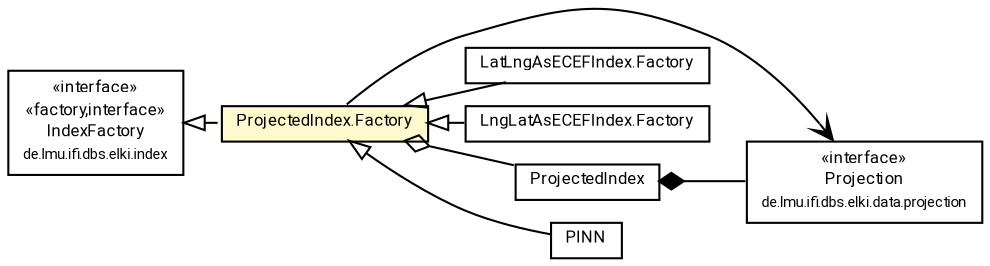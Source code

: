 #!/usr/local/bin/dot
#
# Class diagram 
# Generated by UMLGraph version R5_7_2-60-g0e99a6 (http://www.spinellis.gr/umlgraph/)
#

digraph G {
	graph [fontnames="svg"]
	edge [fontname="Roboto",fontsize=7,labelfontname="Roboto",labelfontsize=7,color="black"];
	node [fontname="Roboto",fontcolor="black",fontsize=8,shape=plaintext,margin=0,width=0,height=0];
	nodesep=0.15;
	ranksep=0.25;
	rankdir=LR;
	// de.lmu.ifi.dbs.elki.index.IndexFactory<V>
	c8450841 [label=<<table title="de.lmu.ifi.dbs.elki.index.IndexFactory" border="0" cellborder="1" cellspacing="0" cellpadding="2" href="../IndexFactory.html" target="_parent">
		<tr><td><table border="0" cellspacing="0" cellpadding="1">
		<tr><td align="center" balign="center"> &#171;interface&#187; </td></tr>
		<tr><td align="center" balign="center"> &#171;factory,interface&#187; </td></tr>
		<tr><td align="center" balign="center"> <font face="Roboto">IndexFactory</font> </td></tr>
		<tr><td align="center" balign="center"> <font face="Roboto" point-size="7.0">de.lmu.ifi.dbs.elki.index</font> </td></tr>
		</table></td></tr>
		</table>>, URL="../IndexFactory.html"];
	// de.lmu.ifi.dbs.elki.data.projection.Projection<IN, OUT>
	c8450930 [label=<<table title="de.lmu.ifi.dbs.elki.data.projection.Projection" border="0" cellborder="1" cellspacing="0" cellpadding="2" href="../../data/projection/Projection.html" target="_parent">
		<tr><td><table border="0" cellspacing="0" cellpadding="1">
		<tr><td align="center" balign="center"> &#171;interface&#187; </td></tr>
		<tr><td align="center" balign="center"> <font face="Roboto">Projection</font> </td></tr>
		<tr><td align="center" balign="center"> <font face="Roboto" point-size="7.0">de.lmu.ifi.dbs.elki.data.projection</font> </td></tr>
		</table></td></tr>
		</table>>, URL="../../data/projection/Projection.html"];
	// de.lmu.ifi.dbs.elki.index.projected.LatLngAsECEFIndex.Factory<O extends de.lmu.ifi.dbs.elki.data.NumberVector>
	c8451969 [label=<<table title="de.lmu.ifi.dbs.elki.index.projected.LatLngAsECEFIndex.Factory" border="0" cellborder="1" cellspacing="0" cellpadding="2" href="LatLngAsECEFIndex.Factory.html" target="_parent">
		<tr><td><table border="0" cellspacing="0" cellpadding="1">
		<tr><td align="center" balign="center"> <font face="Roboto">LatLngAsECEFIndex.Factory</font> </td></tr>
		</table></td></tr>
		</table>>, URL="LatLngAsECEFIndex.Factory.html"];
	// de.lmu.ifi.dbs.elki.index.projected.LngLatAsECEFIndex.Factory<O extends de.lmu.ifi.dbs.elki.data.NumberVector>
	c8451972 [label=<<table title="de.lmu.ifi.dbs.elki.index.projected.LngLatAsECEFIndex.Factory" border="0" cellborder="1" cellspacing="0" cellpadding="2" href="LngLatAsECEFIndex.Factory.html" target="_parent">
		<tr><td><table border="0" cellspacing="0" cellpadding="1">
		<tr><td align="center" balign="center"> <font face="Roboto">LngLatAsECEFIndex.Factory</font> </td></tr>
		</table></td></tr>
		</table>>, URL="LngLatAsECEFIndex.Factory.html"];
	// de.lmu.ifi.dbs.elki.index.projected.ProjectedIndex<O, I>
	c8452062 [label=<<table title="de.lmu.ifi.dbs.elki.index.projected.ProjectedIndex" border="0" cellborder="1" cellspacing="0" cellpadding="2" href="ProjectedIndex.html" target="_parent">
		<tr><td><table border="0" cellspacing="0" cellpadding="1">
		<tr><td align="center" balign="center"> <font face="Roboto">ProjectedIndex</font> </td></tr>
		</table></td></tr>
		</table>>, URL="ProjectedIndex.html"];
	// de.lmu.ifi.dbs.elki.index.projected.ProjectedIndex.Factory<O, I>
	c8452066 [label=<<table title="de.lmu.ifi.dbs.elki.index.projected.ProjectedIndex.Factory" border="0" cellborder="1" cellspacing="0" cellpadding="2" bgcolor="lemonChiffon" href="ProjectedIndex.Factory.html" target="_parent">
		<tr><td><table border="0" cellspacing="0" cellpadding="1">
		<tr><td align="center" balign="center"> <font face="Roboto">ProjectedIndex.Factory</font> </td></tr>
		</table></td></tr>
		</table>>, URL="ProjectedIndex.Factory.html"];
	// de.lmu.ifi.dbs.elki.index.projected.PINN<O extends de.lmu.ifi.dbs.elki.data.NumberVector>
	c8452362 [label=<<table title="de.lmu.ifi.dbs.elki.index.projected.PINN" border="0" cellborder="1" cellspacing="0" cellpadding="2" href="PINN.html" target="_parent">
		<tr><td><table border="0" cellspacing="0" cellpadding="1">
		<tr><td align="center" balign="center"> <font face="Roboto">PINN</font> </td></tr>
		</table></td></tr>
		</table>>, URL="PINN.html"];
	// de.lmu.ifi.dbs.elki.index.projected.LatLngAsECEFIndex.Factory<O extends de.lmu.ifi.dbs.elki.data.NumberVector> extends de.lmu.ifi.dbs.elki.index.projected.ProjectedIndex.Factory<O, I>
	c8452066 -> c8451969 [arrowtail=empty,dir=back,weight=10];
	// de.lmu.ifi.dbs.elki.index.projected.LngLatAsECEFIndex.Factory<O extends de.lmu.ifi.dbs.elki.data.NumberVector> extends de.lmu.ifi.dbs.elki.index.projected.ProjectedIndex.Factory<O, I>
	c8452066 -> c8451972 [arrowtail=empty,dir=back,weight=10];
	// de.lmu.ifi.dbs.elki.index.projected.ProjectedIndex<O, I> composed de.lmu.ifi.dbs.elki.data.projection.Projection<IN, OUT>
	c8452062 -> c8450930 [arrowhead=none,arrowtail=diamond,dir=back,weight=6];
	// de.lmu.ifi.dbs.elki.index.projected.ProjectedIndex.Factory<O, I> implements de.lmu.ifi.dbs.elki.index.IndexFactory<V>
	c8450841 -> c8452066 [arrowtail=empty,style=dashed,dir=back,weight=9];
	// de.lmu.ifi.dbs.elki.index.projected.ProjectedIndex.Factory<O, I> has de.lmu.ifi.dbs.elki.index.projected.ProjectedIndex<O, I>
	c8452066 -> c8452062 [arrowhead=none,arrowtail=ediamond,dir=back,weight=4];
	// de.lmu.ifi.dbs.elki.index.projected.PINN<O extends de.lmu.ifi.dbs.elki.data.NumberVector> extends de.lmu.ifi.dbs.elki.index.projected.ProjectedIndex.Factory<O, I>
	c8452066 -> c8452362 [arrowtail=empty,dir=back,weight=10];
	// de.lmu.ifi.dbs.elki.index.projected.ProjectedIndex.Factory<O, I> navassoc de.lmu.ifi.dbs.elki.data.projection.Projection<IN, OUT>
	c8452066 -> c8450930 [arrowhead=open,weight=1];
}

